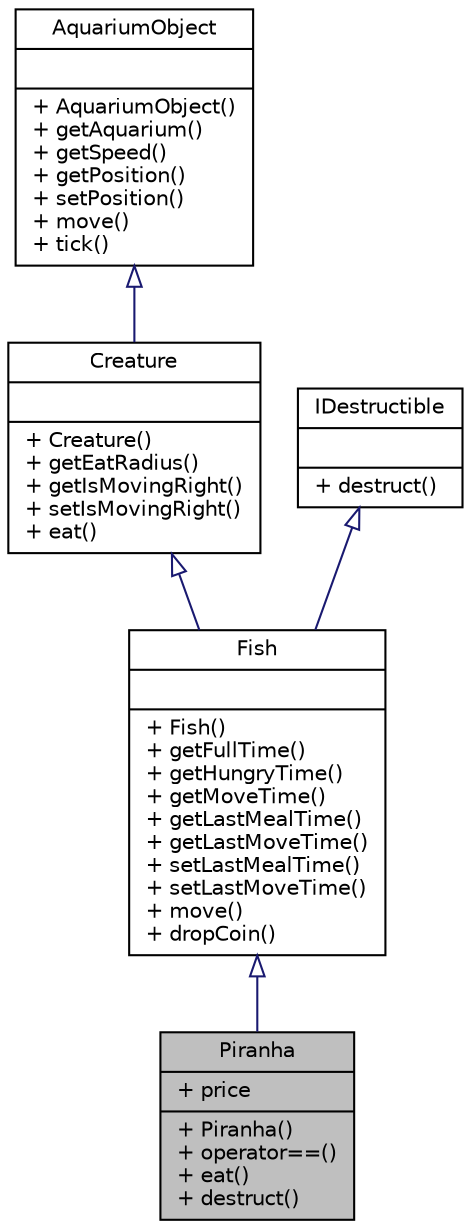 digraph "Piranha"
{
  edge [fontname="Helvetica",fontsize="10",labelfontname="Helvetica",labelfontsize="10"];
  node [fontname="Helvetica",fontsize="10",shape=record];
  Node5 [label="{Piranha\n|+ price\l|+ Piranha()\l+ operator==()\l+ eat()\l+ destruct()\l}",height=0.2,width=0.4,color="black", fillcolor="grey75", style="filled", fontcolor="black"];
  Node6 -> Node5 [dir="back",color="midnightblue",fontsize="10",style="solid",arrowtail="onormal",fontname="Helvetica"];
  Node6 [label="{Fish\n||+ Fish()\l+ getFullTime()\l+ getHungryTime()\l+ getMoveTime()\l+ getLastMealTime()\l+ getLastMoveTime()\l+ setLastMealTime()\l+ setLastMoveTime()\l+ move()\l+ dropCoin()\l}",height=0.2,width=0.4,color="black", fillcolor="white", style="filled",URL="$class_fish.html"];
  Node7 -> Node6 [dir="back",color="midnightblue",fontsize="10",style="solid",arrowtail="onormal",fontname="Helvetica"];
  Node7 [label="{Creature\n||+ Creature()\l+ getEatRadius()\l+ getIsMovingRight()\l+ setIsMovingRight()\l+ eat()\l}",height=0.2,width=0.4,color="black", fillcolor="white", style="filled",URL="$class_creature.html"];
  Node8 -> Node7 [dir="back",color="midnightblue",fontsize="10",style="solid",arrowtail="onormal",fontname="Helvetica"];
  Node8 [label="{AquariumObject\n||+ AquariumObject()\l+ getAquarium()\l+ getSpeed()\l+ getPosition()\l+ setPosition()\l+ move()\l+ tick()\l}",height=0.2,width=0.4,color="black", fillcolor="white", style="filled",URL="$class_aquarium_object.html"];
  Node9 -> Node6 [dir="back",color="midnightblue",fontsize="10",style="solid",arrowtail="onormal",fontname="Helvetica"];
  Node9 [label="{IDestructible\n||+ destruct()\l}",height=0.2,width=0.4,color="black", fillcolor="white", style="filled",URL="$class_i_destructible.html"];
}
